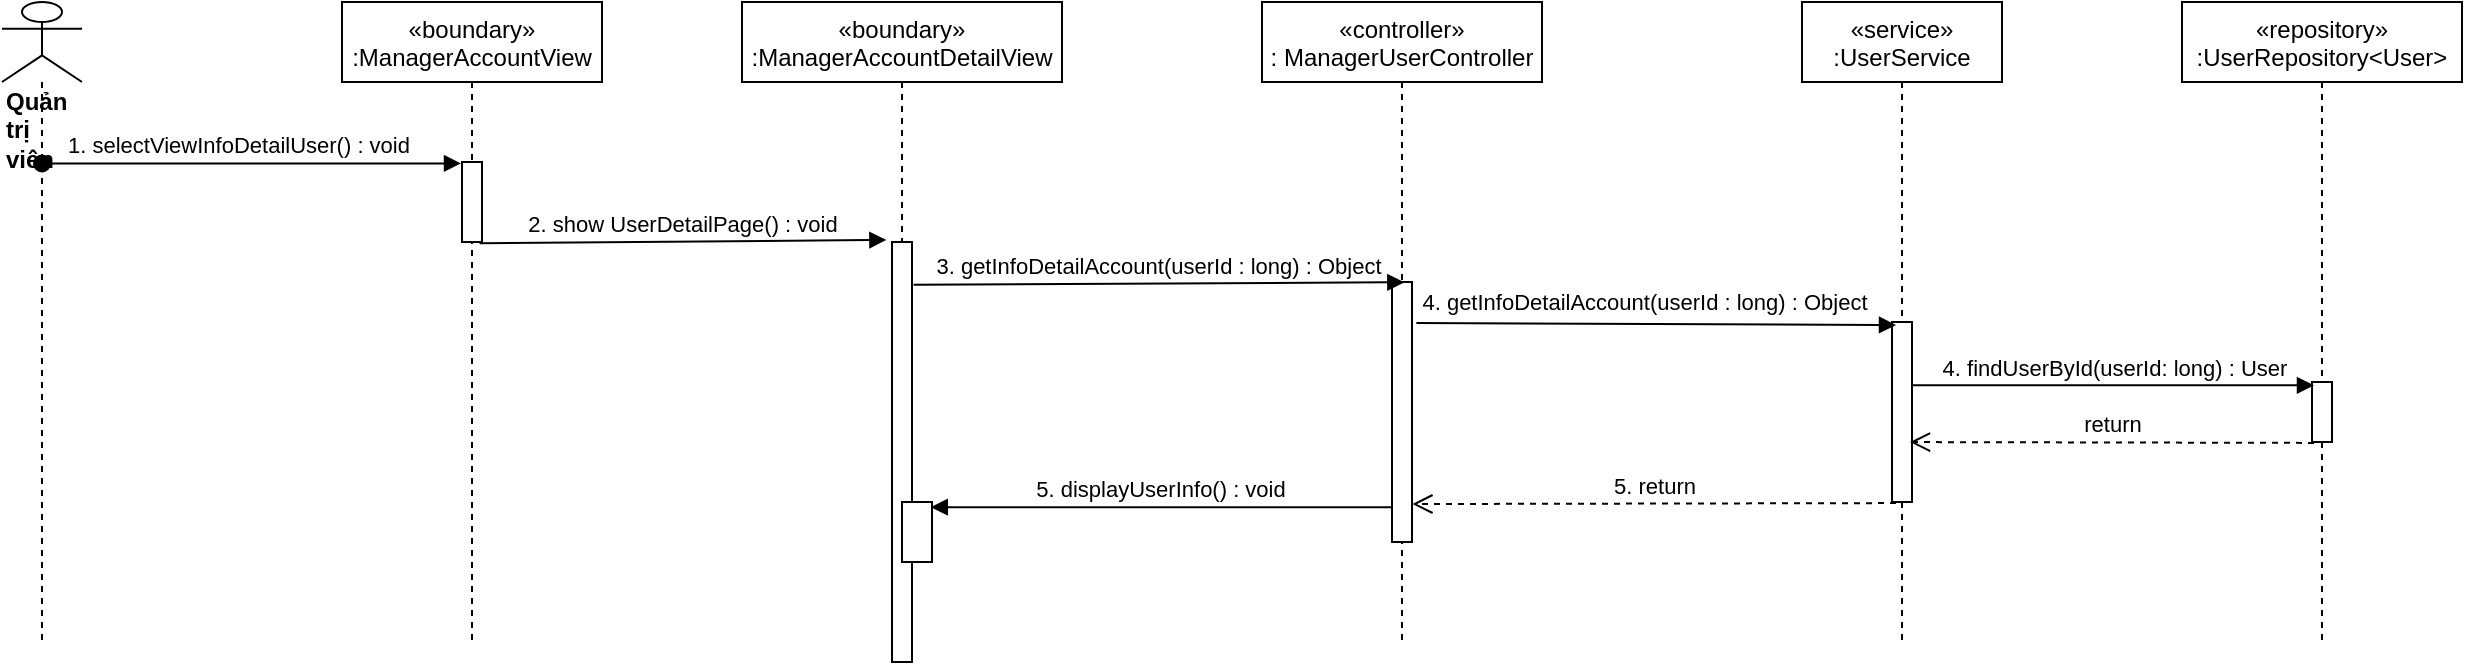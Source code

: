 <mxfile version="14.6.13" type="device"><diagram id="kgpKYQtTHZ0yAKxKKP6v" name="Page-1"><mxGraphModel dx="1108" dy="425" grid="1" gridSize="10" guides="1" tooltips="1" connect="1" arrows="1" fold="1" page="1" pageScale="1" pageWidth="850" pageHeight="1100" math="0" shadow="0"><root><mxCell id="0"/><mxCell id="1" parent="0"/><mxCell id="jOBAadkDxjv_KvUXzvAO-1" value="«boundary»&#10;:ManagerAccountView" style="shape=umlLifeline;perimeter=lifelinePerimeter;container=1;collapsible=0;recursiveResize=0;rounded=0;shadow=0;strokeWidth=1;" parent="1" vertex="1"><mxGeometry x="250" y="80" width="130" height="320" as="geometry"/></mxCell><mxCell id="jOBAadkDxjv_KvUXzvAO-2" value="" style="points=[];perimeter=orthogonalPerimeter;rounded=0;shadow=0;strokeWidth=1;" parent="jOBAadkDxjv_KvUXzvAO-1" vertex="1"><mxGeometry x="60" y="80" width="10" height="40" as="geometry"/></mxCell><mxCell id="jOBAadkDxjv_KvUXzvAO-4" value="«controller»&#10;: ManagerUserController" style="shape=umlLifeline;perimeter=lifelinePerimeter;container=1;collapsible=0;recursiveResize=0;rounded=0;shadow=0;strokeWidth=1;" parent="1" vertex="1"><mxGeometry x="710" y="80" width="140" height="320" as="geometry"/></mxCell><mxCell id="jOBAadkDxjv_KvUXzvAO-5" value="" style="points=[];perimeter=orthogonalPerimeter;rounded=0;shadow=0;strokeWidth=1;" parent="jOBAadkDxjv_KvUXzvAO-4" vertex="1"><mxGeometry x="65" y="140" width="10" height="130" as="geometry"/></mxCell><mxCell id="jOBAadkDxjv_KvUXzvAO-6" value="&lt;div&gt;&lt;b&gt;Quản trị viên&lt;/b&gt;&lt;/div&gt;" style="shape=umlLifeline;participant=umlActor;perimeter=lifelinePerimeter;whiteSpace=wrap;html=1;container=1;collapsible=0;recursiveResize=0;verticalAlign=top;spacingTop=36;outlineConnect=0;align=left;size=40;" parent="1" vertex="1"><mxGeometry x="80" y="80" width="40" height="320" as="geometry"/></mxCell><mxCell id="jOBAadkDxjv_KvUXzvAO-7" value="1. selectViewInfoDetailUser() : void" style="verticalAlign=bottom;startArrow=oval;endArrow=block;startSize=8;shadow=0;strokeWidth=1;entryX=-0.05;entryY=0.018;entryDx=0;entryDy=0;entryPerimeter=0;" parent="1" source="jOBAadkDxjv_KvUXzvAO-6" target="jOBAadkDxjv_KvUXzvAO-2" edge="1"><mxGeometry x="-0.06" relative="1" as="geometry"><mxPoint x="100" y="170" as="sourcePoint"/><mxPoint as="offset"/></mxGeometry></mxCell><mxCell id="jOBAadkDxjv_KvUXzvAO-8" value="«service»&#10;:UserService" style="shape=umlLifeline;perimeter=lifelinePerimeter;container=1;collapsible=0;recursiveResize=0;rounded=0;shadow=0;strokeWidth=1;" parent="1" vertex="1"><mxGeometry x="980" y="80" width="100" height="320" as="geometry"/></mxCell><mxCell id="jOBAadkDxjv_KvUXzvAO-9" value="" style="points=[];perimeter=orthogonalPerimeter;rounded=0;shadow=0;strokeWidth=1;" parent="jOBAadkDxjv_KvUXzvAO-8" vertex="1"><mxGeometry x="45" y="160" width="10" height="90" as="geometry"/></mxCell><mxCell id="jOBAadkDxjv_KvUXzvAO-10" value="3. getInfoDetailAccount(userId : long) : Object" style="html=1;verticalAlign=bottom;endArrow=block;entryX=0.617;entryY=0.001;entryDx=0;entryDy=0;entryPerimeter=0;exitX=1.08;exitY=0.102;exitDx=0;exitDy=0;exitPerimeter=0;" parent="1" source="jOBAadkDxjv_KvUXzvAO-20" target="jOBAadkDxjv_KvUXzvAO-5" edge="1"><mxGeometry width="80" relative="1" as="geometry"><mxPoint x="560" y="200" as="sourcePoint"/><mxPoint x="500" y="210" as="targetPoint"/></mxGeometry></mxCell><mxCell id="jOBAadkDxjv_KvUXzvAO-11" value="" style="html=1;verticalAlign=bottom;endArrow=block;entryX=0.2;entryY=0.017;entryDx=0;entryDy=0;entryPerimeter=0;exitX=1.22;exitY=0.158;exitDx=0;exitDy=0;exitPerimeter=0;" parent="1" source="jOBAadkDxjv_KvUXzvAO-5" target="jOBAadkDxjv_KvUXzvAO-9" edge="1"><mxGeometry width="80" relative="1" as="geometry"><mxPoint x="609" y="221.68" as="sourcePoint"/><mxPoint x="770" y="222" as="targetPoint"/></mxGeometry></mxCell><mxCell id="jOBAadkDxjv_KvUXzvAO-12" value="4. getInfoDetailAccount(userId : long) : Object" style="edgeLabel;html=1;align=center;verticalAlign=middle;resizable=0;points=[];" parent="jOBAadkDxjv_KvUXzvAO-11" vertex="1" connectable="0"><mxGeometry x="-0.077" y="4" relative="1" as="geometry"><mxPoint x="3" y="-7" as="offset"/></mxGeometry></mxCell><mxCell id="jOBAadkDxjv_KvUXzvAO-13" value="5. return" style="html=1;verticalAlign=bottom;endArrow=open;dashed=1;endSize=8;exitX=0.2;exitY=1.006;exitDx=0;exitDy=0;exitPerimeter=0;entryX=1.02;entryY=0.854;entryDx=0;entryDy=0;entryPerimeter=0;" parent="1" source="jOBAadkDxjv_KvUXzvAO-9" target="jOBAadkDxjv_KvUXzvAO-5" edge="1"><mxGeometry relative="1" as="geometry"><mxPoint x="845" y="261.015" as="sourcePoint"/><mxPoint x="580" y="307" as="targetPoint"/></mxGeometry></mxCell><mxCell id="jOBAadkDxjv_KvUXzvAO-14" value="5. displayUserInfo() : void" style="verticalAlign=bottom;endArrow=block;shadow=0;strokeWidth=1;entryX=0.96;entryY=0.087;entryDx=0;entryDy=0;entryPerimeter=0;" parent="1" source="jOBAadkDxjv_KvUXzvAO-5" target="jOBAadkDxjv_KvUXzvAO-21" edge="1"><mxGeometry relative="1" as="geometry"><mxPoint x="550" y="319" as="sourcePoint"/><mxPoint x="560" y="330" as="targetPoint"/></mxGeometry></mxCell><mxCell id="jOBAadkDxjv_KvUXzvAO-15" value="«repository»&#10;:UserRepository&lt;User&gt;" style="shape=umlLifeline;perimeter=lifelinePerimeter;container=1;collapsible=0;recursiveResize=0;rounded=0;shadow=0;strokeWidth=1;" parent="1" vertex="1"><mxGeometry x="1170" y="80" width="140" height="320" as="geometry"/></mxCell><mxCell id="jOBAadkDxjv_KvUXzvAO-16" value="" style="points=[];perimeter=orthogonalPerimeter;rounded=0;shadow=0;strokeWidth=1;" parent="jOBAadkDxjv_KvUXzvAO-15" vertex="1"><mxGeometry x="65" y="190" width="10" height="30" as="geometry"/></mxCell><mxCell id="jOBAadkDxjv_KvUXzvAO-17" value="4. findUserById(userId: long) : User" style="html=1;verticalAlign=bottom;endArrow=block;entryX=0.1;entryY=0.055;entryDx=0;entryDy=0;entryPerimeter=0;" parent="1" target="jOBAadkDxjv_KvUXzvAO-16" edge="1" source="jOBAadkDxjv_KvUXzvAO-9"><mxGeometry width="80" relative="1" as="geometry"><mxPoint x="1060" y="272" as="sourcePoint"/><mxPoint x="1010" y="239" as="targetPoint"/></mxGeometry></mxCell><mxCell id="jOBAadkDxjv_KvUXzvAO-18" value="return" style="html=1;verticalAlign=bottom;endArrow=open;dashed=1;endSize=8;exitX=0.1;exitY=1.015;exitDx=0;exitDy=0;exitPerimeter=0;entryX=0.9;entryY=0.667;entryDx=0;entryDy=0;entryPerimeter=0;" parent="1" source="jOBAadkDxjv_KvUXzvAO-16" edge="1" target="jOBAadkDxjv_KvUXzvAO-9"><mxGeometry relative="1" as="geometry"><mxPoint x="790" y="300" as="sourcePoint"/><mxPoint x="1070" y="302" as="targetPoint"/></mxGeometry></mxCell><mxCell id="jOBAadkDxjv_KvUXzvAO-19" value="«boundary»&#10;:ManagerAccountDetailView" style="shape=umlLifeline;perimeter=lifelinePerimeter;container=1;collapsible=0;recursiveResize=0;rounded=0;shadow=0;strokeWidth=1;" parent="1" vertex="1"><mxGeometry x="450" y="80" width="160" height="320" as="geometry"/></mxCell><mxCell id="jOBAadkDxjv_KvUXzvAO-20" value="" style="points=[];perimeter=orthogonalPerimeter;rounded=0;shadow=0;strokeWidth=1;" parent="jOBAadkDxjv_KvUXzvAO-19" vertex="1"><mxGeometry x="75" y="120" width="10" height="210" as="geometry"/></mxCell><mxCell id="jOBAadkDxjv_KvUXzvAO-21" value="" style="html=1;points=[];perimeter=orthogonalPerimeter;" parent="jOBAadkDxjv_KvUXzvAO-19" vertex="1"><mxGeometry x="80" y="250" width="15" height="30" as="geometry"/></mxCell><mxCell id="jOBAadkDxjv_KvUXzvAO-22" value="2. show UserDetailPage() : void" style="html=1;verticalAlign=bottom;endArrow=block;exitX=0.88;exitY=1.015;exitDx=0;exitDy=0;exitPerimeter=0;entryX=-0.28;entryY=-0.005;entryDx=0;entryDy=0;entryPerimeter=0;" parent="1" source="jOBAadkDxjv_KvUXzvAO-2" target="jOBAadkDxjv_KvUXzvAO-20" edge="1"><mxGeometry width="80" relative="1" as="geometry"><mxPoint x="700" y="300" as="sourcePoint"/><mxPoint x="440" y="204" as="targetPoint"/></mxGeometry></mxCell></root></mxGraphModel></diagram></mxfile>